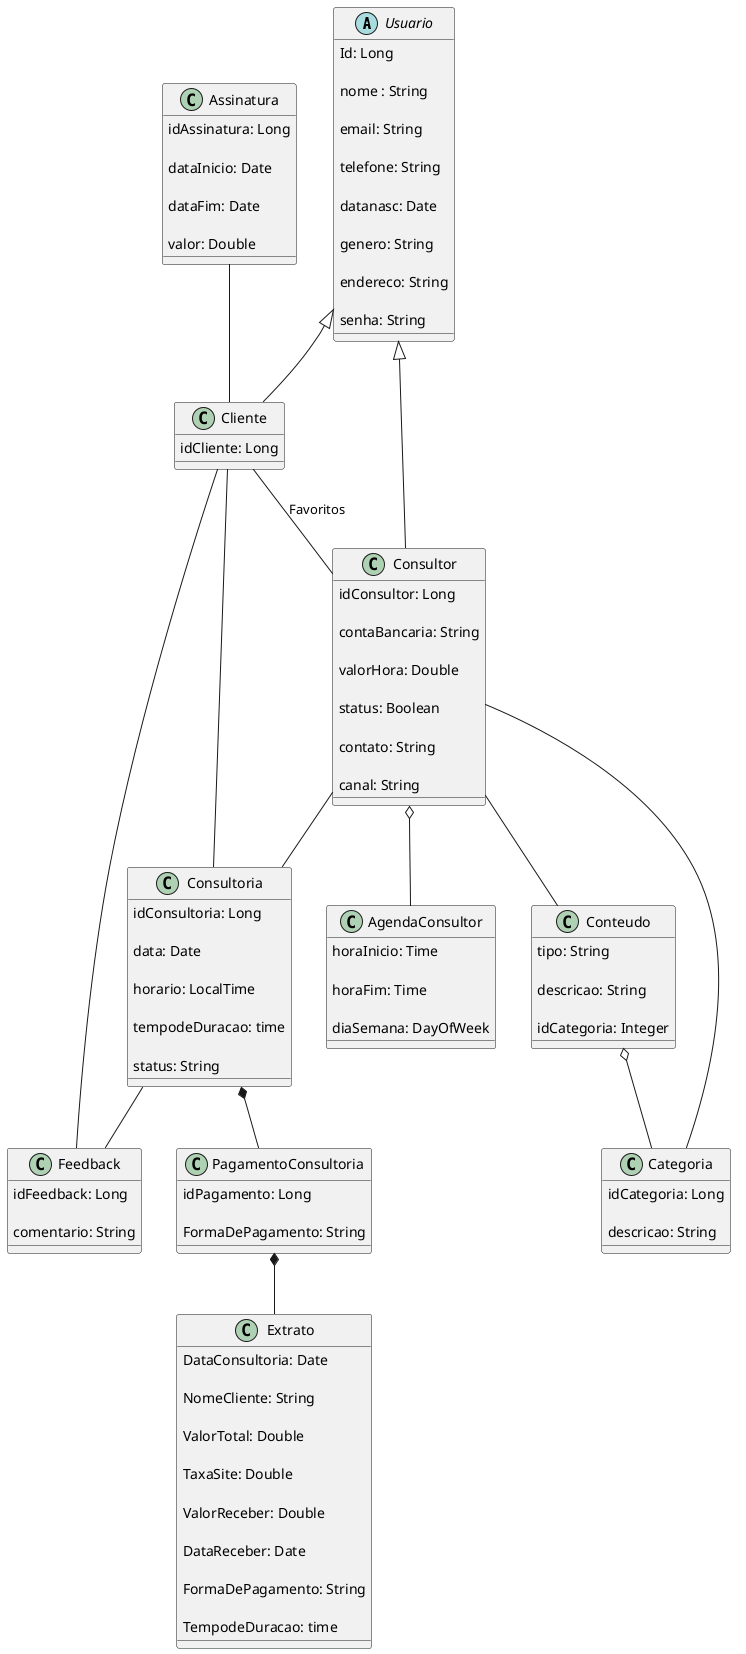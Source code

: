 @startuml "Modelo Conceitual"

abstract class Usuario {

    Id: Long

    nome : String

    email: String

    telefone: String

    datanasc: Date

    genero: String

    endereco: String

    senha: String


}

 

class Consultor {

    idConsultor: Long

    contaBancaria: String 

    valorHora: Double

    status: Boolean

    contato: String

    canal: String

}

 

class Cliente {

    idCliente: Long

}



 class AgendaConsultor {

    horaInicio: Time

    horaFim: Time

    diaSemana: DayOfWeek


}



class Consultoria{

    idConsultoria: Long

    data: Date

    horario: LocalTime

    tempodeDuracao: time

    status: String
}

 

 class PagamentoConsultoria {
  
   idPagamento: Long

   FormaDePagamento: String

}


class Extrato {
    DataConsultoria: Date

    NomeCliente: String

    ValorTotal: Double

    TaxaSite: Double

    ValorReceber: Double

    DataReceber: Date

    FormaDePagamento: String

    TempodeDuracao: time

}

 class Assinatura{

     idAssinatura: Long

     dataInicio: Date

     dataFim: Date

     valor: Double
 }

 

Class Categoria{

    idCategoria: Long

    descricao: String

}

 

Class Conteudo{

  tipo: String

  descricao: String

  idCategoria: Integer

}

Class Feedback{

    idFeedback: Long

    comentario: String

}

 
 PagamentoConsultoria *-- Extrato

Consultor --|> Usuario

Usuario <|-- Cliente 
 
Cliente -- Consultor : Favoritos

Consultor o-- AgendaConsultor

Consultor -- Categoria

Consultor -- Conteudo

Conteudo o-- Categoria

Consultor -- Consultoria

Consultoria -- Feedback

Cliente -- Feedback

Consultoria *-- PagamentoConsultoria

Assinatura -- Cliente

Cliente -- Consultoria


@enduml

 